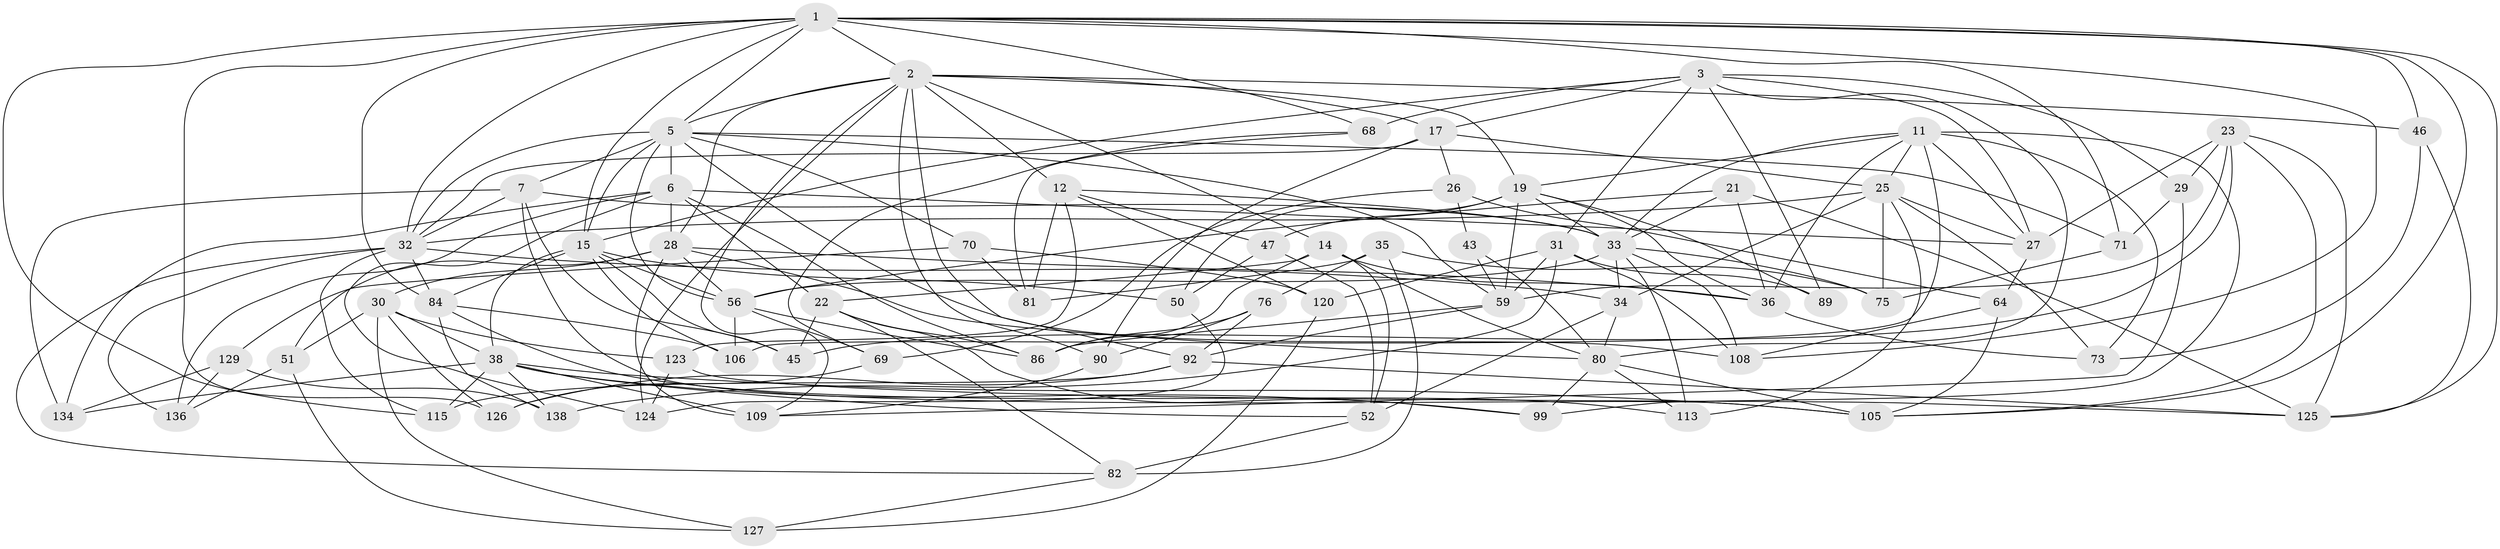 // original degree distribution, {4: 1.0}
// Generated by graph-tools (version 1.1) at 2025/16/03/09/25 04:16:26]
// undirected, 70 vertices, 197 edges
graph export_dot {
graph [start="1"]
  node [color=gray90,style=filled];
  1 [super="+98+133+42+13"];
  2 [super="+10+4+9"];
  3 [super="+67"];
  5 [super="+18+55"];
  6 [super="+24"];
  7 [super="+8"];
  11 [super="+74+97"];
  12 [super="+95"];
  14 [super="+40"];
  15 [super="+140+83+60"];
  17 [super="+57"];
  19 [super="+107+85"];
  21;
  22 [super="+79"];
  23 [super="+132"];
  25 [super="+93+96"];
  26;
  27 [super="+48"];
  28 [super="+63"];
  29;
  30 [super="+78"];
  31 [super="+44"];
  32 [super="+53+128"];
  33 [super="+37"];
  34 [super="+41"];
  35;
  36 [super="+88"];
  38 [super="+87+61"];
  43;
  45;
  46;
  47;
  50;
  51;
  52 [super="+121"];
  56 [super="+62+72"];
  59 [super="+91+116"];
  64;
  68;
  69;
  70;
  71;
  73;
  75;
  76;
  80 [super="+119+122"];
  81;
  82 [super="+130"];
  84 [super="+100"];
  86 [super="+114"];
  89;
  90;
  92 [super="+102"];
  99;
  105 [super="+137"];
  106;
  108 [super="+117"];
  109 [super="+131"];
  113;
  115;
  120;
  123;
  124;
  125 [super="+135"];
  126;
  127;
  129;
  134;
  136;
  138;
  1 -- 68;
  1 -- 125;
  1 -- 126;
  1 -- 108;
  1 -- 46;
  1 -- 5;
  1 -- 84 [weight=2];
  1 -- 2;
  1 -- 32;
  1 -- 115;
  1 -- 71;
  1 -- 105;
  1 -- 15;
  2 -- 92;
  2 -- 109;
  2 -- 46;
  2 -- 19;
  2 -- 90;
  2 -- 14;
  2 -- 17;
  2 -- 28;
  2 -- 5;
  2 -- 124;
  2 -- 12;
  3 -- 29;
  3 -- 80;
  3 -- 17;
  3 -- 68;
  3 -- 89;
  3 -- 27;
  3 -- 15;
  3 -- 31;
  5 -- 32 [weight=2];
  5 -- 70;
  5 -- 7;
  5 -- 108;
  5 -- 56;
  5 -- 59;
  5 -- 71;
  5 -- 6;
  5 -- 15;
  6 -- 124;
  6 -- 86;
  6 -- 27;
  6 -- 22;
  6 -- 136;
  6 -- 134;
  6 -- 28;
  7 -- 45;
  7 -- 134;
  7 -- 33;
  7 -- 32;
  7 -- 105;
  11 -- 106;
  11 -- 25;
  11 -- 33;
  11 -- 27;
  11 -- 73;
  11 -- 19;
  11 -- 99;
  11 -- 36;
  12 -- 81;
  12 -- 120;
  12 -- 123;
  12 -- 47;
  12 -- 33;
  14 -- 52;
  14 -- 86;
  14 -- 80;
  14 -- 36;
  14 -- 22;
  15 -- 106;
  15 -- 45;
  15 -- 56;
  15 -- 84 [weight=2];
  15 -- 50;
  15 -- 38;
  17 -- 26;
  17 -- 90;
  17 -- 25;
  17 -- 32;
  19 -- 50;
  19 -- 89;
  19 -- 59;
  19 -- 36;
  19 -- 33;
  19 -- 47;
  21 -- 56;
  21 -- 125;
  21 -- 36;
  21 -- 33;
  22 -- 45;
  22 -- 82;
  22 -- 99;
  22 -- 86;
  23 -- 125;
  23 -- 29;
  23 -- 105;
  23 -- 59;
  23 -- 27;
  23 -- 45;
  25 -- 75;
  25 -- 73;
  25 -- 27;
  25 -- 34;
  25 -- 113;
  25 -- 32;
  26 -- 43;
  26 -- 69;
  26 -- 64;
  27 -- 64;
  28 -- 80;
  28 -- 30;
  28 -- 51;
  28 -- 36;
  28 -- 56;
  28 -- 109;
  29 -- 71;
  29 -- 109;
  30 -- 51;
  30 -- 123;
  30 -- 127;
  30 -- 126;
  30 -- 38;
  31 -- 108 [weight=2];
  31 -- 89 [weight=2];
  31 -- 59;
  31 -- 120;
  31 -- 138;
  32 -- 84;
  32 -- 34 [weight=2];
  32 -- 82;
  32 -- 136;
  32 -- 115;
  33 -- 108;
  33 -- 34;
  33 -- 113;
  33 -- 56;
  33 -- 75;
  34 -- 80;
  34 -- 52;
  35 -- 81;
  35 -- 75;
  35 -- 76;
  35 -- 82;
  36 -- 73;
  38 -- 109 [weight=2];
  38 -- 115;
  38 -- 99;
  38 -- 105;
  38 -- 138;
  38 -- 52;
  38 -- 134;
  43 -- 80;
  43 -- 59 [weight=2];
  46 -- 73;
  46 -- 125;
  47 -- 50;
  47 -- 52;
  50 -- 124;
  51 -- 127;
  51 -- 136;
  52 -- 82 [weight=2];
  56 -- 106;
  56 -- 69;
  56 -- 86;
  59 -- 92;
  59 -- 86;
  64 -- 108;
  64 -- 105;
  68 -- 69;
  68 -- 81;
  69 -- 126;
  70 -- 120;
  70 -- 129;
  70 -- 81;
  71 -- 75;
  76 -- 86;
  76 -- 90;
  76 -- 92;
  80 -- 113;
  80 -- 99;
  80 -- 105;
  82 -- 127;
  84 -- 113;
  84 -- 138;
  84 -- 106;
  90 -- 109;
  92 -- 125;
  92 -- 126;
  92 -- 115;
  120 -- 127;
  123 -- 124;
  123 -- 125;
  129 -- 136;
  129 -- 134;
  129 -- 138;
}
